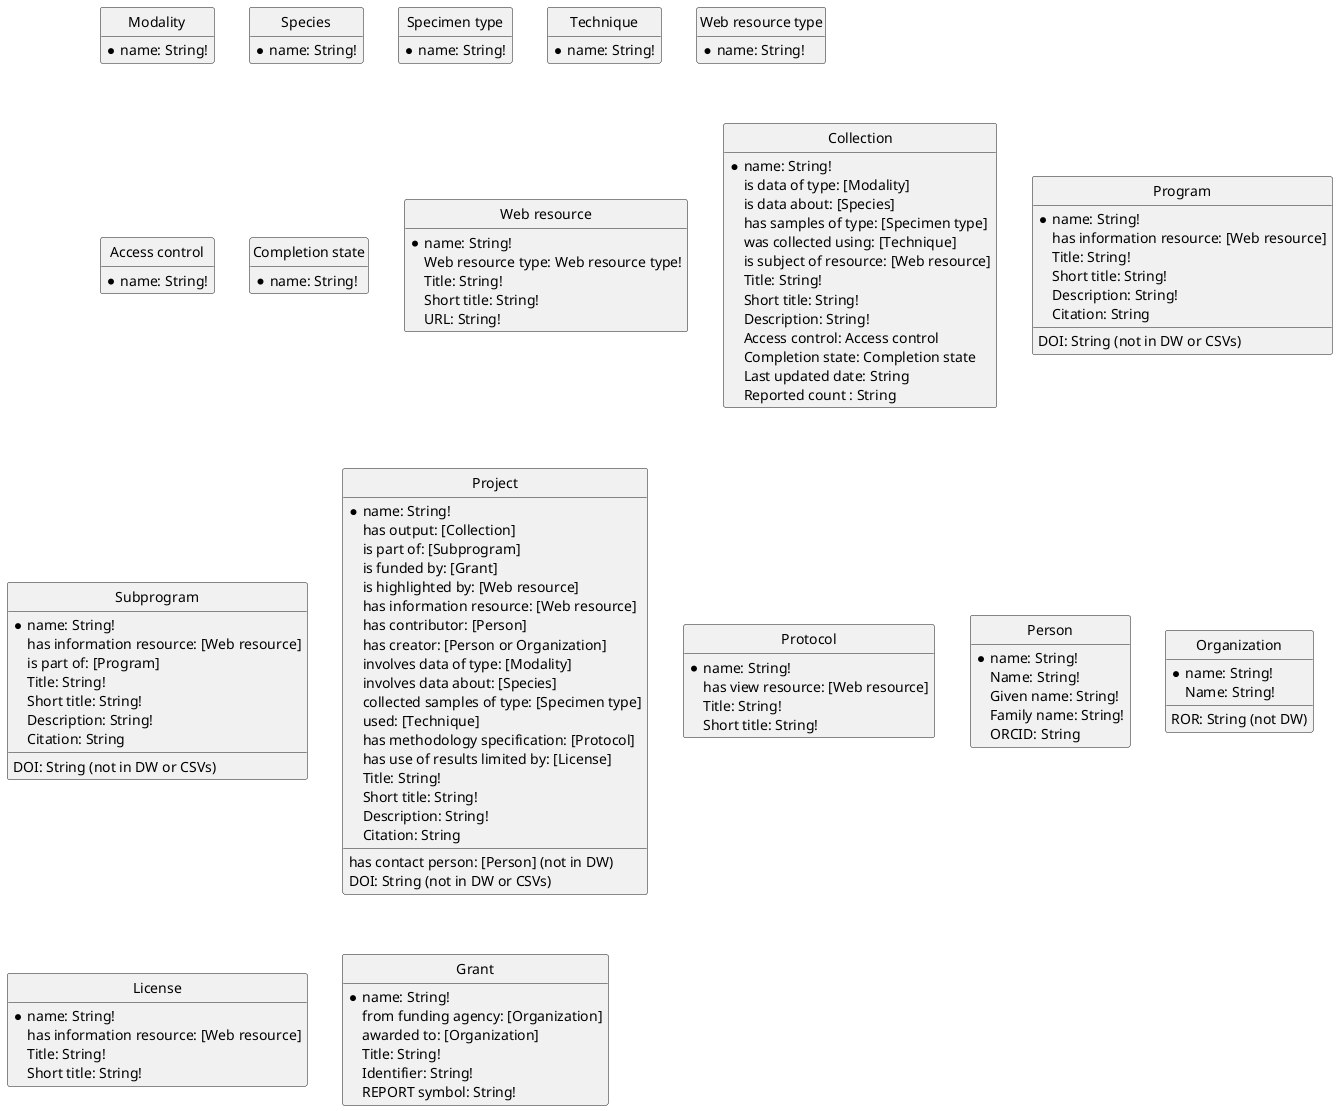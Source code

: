 @startuml

hide empty members
hide circle


'Enum-like
class Modality {
    * name: String!
}

class Species {
    * name: String!
}

class "Specimen type" {
    * name: String!
}

class Technique {
    * name: String!
}

class "Web resource type" {
    * name: String!
}

class "Access control" {
    * name: String!
}

class "Completion state" {
    * name: String!
}

'Entity-like
class "Web resource" {
    * name: String!
    Web resource type: Web resource type!
    Title: String!
    Short title: String!
    URL: String!
}

class Collection {
    * name: String!
    is data of type: [Modality]
    is data about: [Species]
    has samples of type: [Specimen type]
    was collected using: [Technique]
    is subject of resource: [Web resource]
    Title: String!
    Short title: String!
    Description: String!
    Access control: Access control
    Completion state: Completion state
    Last updated date: String
    Reported count : String
}

class Program {
    * name: String!
    has information resource: [Web resource]
    Title: String!
    Short title: String!
    Description: String!
    DOI: String (not in DW or CSVs)
    Citation: String
}

class Subprogram {
    * name: String!
    has information resource: [Web resource]
    is part of: [Program]
    Title: String!
    Short title: String!
    Description: String!
    DOI: String (not in DW or CSVs)
    Citation: String
}

class Project {
    * name: String!
    has output: [Collection]
    is part of: [Subprogram]
    is funded by: [Grant]
    is highlighted by: [Web resource]
    has information resource: [Web resource]
    has contributor: [Person]
    has contact person: [Person] (not in DW)
    has creator: [Person or Organization]
    involves data of type: [Modality]
    involves data about: [Species]
    collected samples of type: [Specimen type]
    used: [Technique]
    has methodology specification: [Protocol]
    has use of results limited by: [License]
    Title: String!
    Short title: String!
    Description: String!
    DOI: String (not in DW or CSVs)
    Citation: String
}

class Protocol {
    * name: String!
    has view resource: [Web resource]
    Title: String!
    Short title: String!
}

class Person {
    * name: String!
    Name: String!
    Given name: String!
    Family name: String!
    ORCID: String
}

class Organization {
    * name: String!
    Name: String!
    ROR: String (not DW)
}

class License {
    * name: String!
    has information resource: [Web resource]
    Title: String!
    Short title: String!
}

class Grant {
    * name: String!
    from funding agency: [Organization]
    awarded to: [Organization]
    Title: String!
    Identifier: String!
    REPORT symbol: String!
}

@enduml